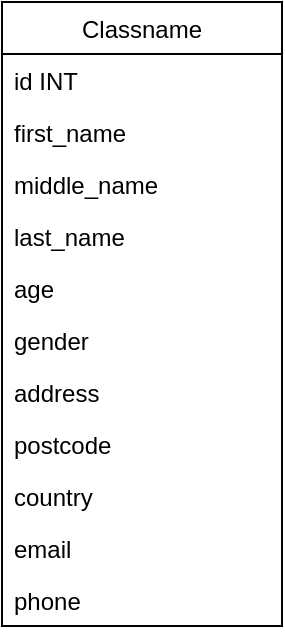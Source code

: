 <mxfile version="13.8.0" type="github"><diagram id="l1kA1HbKl5-gLWLQRTxn" name="Page-1"><mxGraphModel dx="782" dy="431" grid="1" gridSize="10" guides="1" tooltips="1" connect="1" arrows="1" fold="1" page="1" pageScale="1" pageWidth="827" pageHeight="1169" math="0" shadow="0"><root><mxCell id="0"/><mxCell id="1" parent="0"/><mxCell id="But5g5J_OPwKmHZNKf83-1" value="Classname" style="swimlane;fontStyle=0;childLayout=stackLayout;horizontal=1;startSize=26;fillColor=none;horizontalStack=0;resizeParent=1;resizeParentMax=0;resizeLast=0;collapsible=1;marginBottom=0;" vertex="1" parent="1"><mxGeometry x="220" y="100" width="140" height="312" as="geometry"/></mxCell><mxCell id="But5g5J_OPwKmHZNKf83-2" value="id INT" style="text;strokeColor=none;fillColor=none;align=left;verticalAlign=top;spacingLeft=4;spacingRight=4;overflow=hidden;rotatable=0;points=[[0,0.5],[1,0.5]];portConstraint=eastwest;" vertex="1" parent="But5g5J_OPwKmHZNKf83-1"><mxGeometry y="26" width="140" height="26" as="geometry"/></mxCell><mxCell id="But5g5J_OPwKmHZNKf83-3" value="first_name" style="text;strokeColor=none;fillColor=none;align=left;verticalAlign=top;spacingLeft=4;spacingRight=4;overflow=hidden;rotatable=0;points=[[0,0.5],[1,0.5]];portConstraint=eastwest;" vertex="1" parent="But5g5J_OPwKmHZNKf83-1"><mxGeometry y="52" width="140" height="26" as="geometry"/></mxCell><mxCell id="But5g5J_OPwKmHZNKf83-4" value="middle_name" style="text;strokeColor=none;fillColor=none;align=left;verticalAlign=top;spacingLeft=4;spacingRight=4;overflow=hidden;rotatable=0;points=[[0,0.5],[1,0.5]];portConstraint=eastwest;" vertex="1" parent="But5g5J_OPwKmHZNKf83-1"><mxGeometry y="78" width="140" height="26" as="geometry"/></mxCell><mxCell id="But5g5J_OPwKmHZNKf83-5" value="last_name" style="text;strokeColor=none;fillColor=none;align=left;verticalAlign=top;spacingLeft=4;spacingRight=4;overflow=hidden;rotatable=0;points=[[0,0.5],[1,0.5]];portConstraint=eastwest;" vertex="1" parent="But5g5J_OPwKmHZNKf83-1"><mxGeometry y="104" width="140" height="26" as="geometry"/></mxCell><mxCell id="But5g5J_OPwKmHZNKf83-6" value="age" style="text;strokeColor=none;fillColor=none;align=left;verticalAlign=top;spacingLeft=4;spacingRight=4;overflow=hidden;rotatable=0;points=[[0,0.5],[1,0.5]];portConstraint=eastwest;" vertex="1" parent="But5g5J_OPwKmHZNKf83-1"><mxGeometry y="130" width="140" height="26" as="geometry"/></mxCell><mxCell id="But5g5J_OPwKmHZNKf83-7" value="gender" style="text;strokeColor=none;fillColor=none;align=left;verticalAlign=top;spacingLeft=4;spacingRight=4;overflow=hidden;rotatable=0;points=[[0,0.5],[1,0.5]];portConstraint=eastwest;" vertex="1" parent="But5g5J_OPwKmHZNKf83-1"><mxGeometry y="156" width="140" height="26" as="geometry"/></mxCell><mxCell id="But5g5J_OPwKmHZNKf83-8" value="address" style="text;strokeColor=none;fillColor=none;align=left;verticalAlign=top;spacingLeft=4;spacingRight=4;overflow=hidden;rotatable=0;points=[[0,0.5],[1,0.5]];portConstraint=eastwest;" vertex="1" parent="But5g5J_OPwKmHZNKf83-1"><mxGeometry y="182" width="140" height="26" as="geometry"/></mxCell><mxCell id="But5g5J_OPwKmHZNKf83-9" value="postcode" style="text;strokeColor=none;fillColor=none;align=left;verticalAlign=top;spacingLeft=4;spacingRight=4;overflow=hidden;rotatable=0;points=[[0,0.5],[1,0.5]];portConstraint=eastwest;" vertex="1" parent="But5g5J_OPwKmHZNKf83-1"><mxGeometry y="208" width="140" height="26" as="geometry"/></mxCell><mxCell id="But5g5J_OPwKmHZNKf83-10" value="country " style="text;strokeColor=none;fillColor=none;align=left;verticalAlign=top;spacingLeft=4;spacingRight=4;overflow=hidden;rotatable=0;points=[[0,0.5],[1,0.5]];portConstraint=eastwest;" vertex="1" parent="But5g5J_OPwKmHZNKf83-1"><mxGeometry y="234" width="140" height="26" as="geometry"/></mxCell><mxCell id="But5g5J_OPwKmHZNKf83-11" value="email" style="text;strokeColor=none;fillColor=none;align=left;verticalAlign=top;spacingLeft=4;spacingRight=4;overflow=hidden;rotatable=0;points=[[0,0.5],[1,0.5]];portConstraint=eastwest;" vertex="1" parent="But5g5J_OPwKmHZNKf83-1"><mxGeometry y="260" width="140" height="26" as="geometry"/></mxCell><mxCell id="But5g5J_OPwKmHZNKf83-12" value="phone" style="text;strokeColor=none;fillColor=none;align=left;verticalAlign=top;spacingLeft=4;spacingRight=4;overflow=hidden;rotatable=0;points=[[0,0.5],[1,0.5]];portConstraint=eastwest;" vertex="1" parent="But5g5J_OPwKmHZNKf83-1"><mxGeometry y="286" width="140" height="26" as="geometry"/></mxCell></root></mxGraphModel></diagram></mxfile>